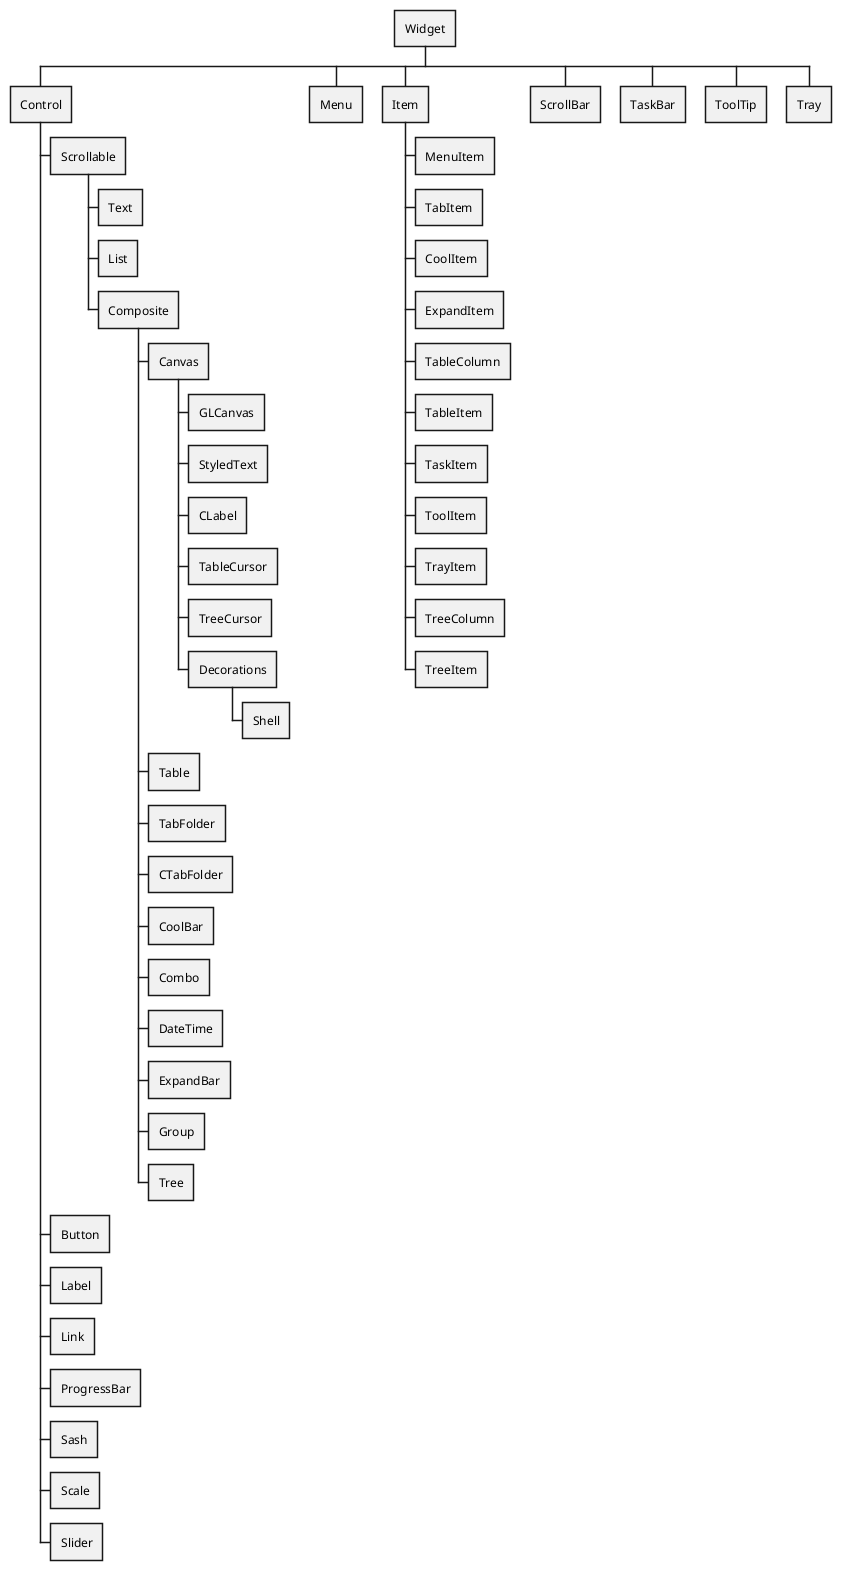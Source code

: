 @startwbs
* Widget
** Control
*** Scrollable
**** Text
**** List
**** Composite
***** Canvas
****** GLCanvas
****** StyledText
****** CLabel
****** TableCursor
****** TreeCursor
****** Decorations
******* Shell

***** Table
***** TabFolder
***** CTabFolder
***** CoolBar
***** Combo
***** DateTime
***** ExpandBar
***** Group
***** Tree

*** Button
*** Label
*** Link
*** ProgressBar
*** Sash
*** Scale
*** Slider

** Menu

** Item
*** MenuItem
*** TabItem
*** CoolItem
*** ExpandItem
*** TableColumn
*** TableItem
*** TaskItem
*** ToolItem
*** TrayItem
*** TreeColumn
*** TreeItem

** ScrollBar
** TaskBar
** ToolTip
** Tray
@endwbs
